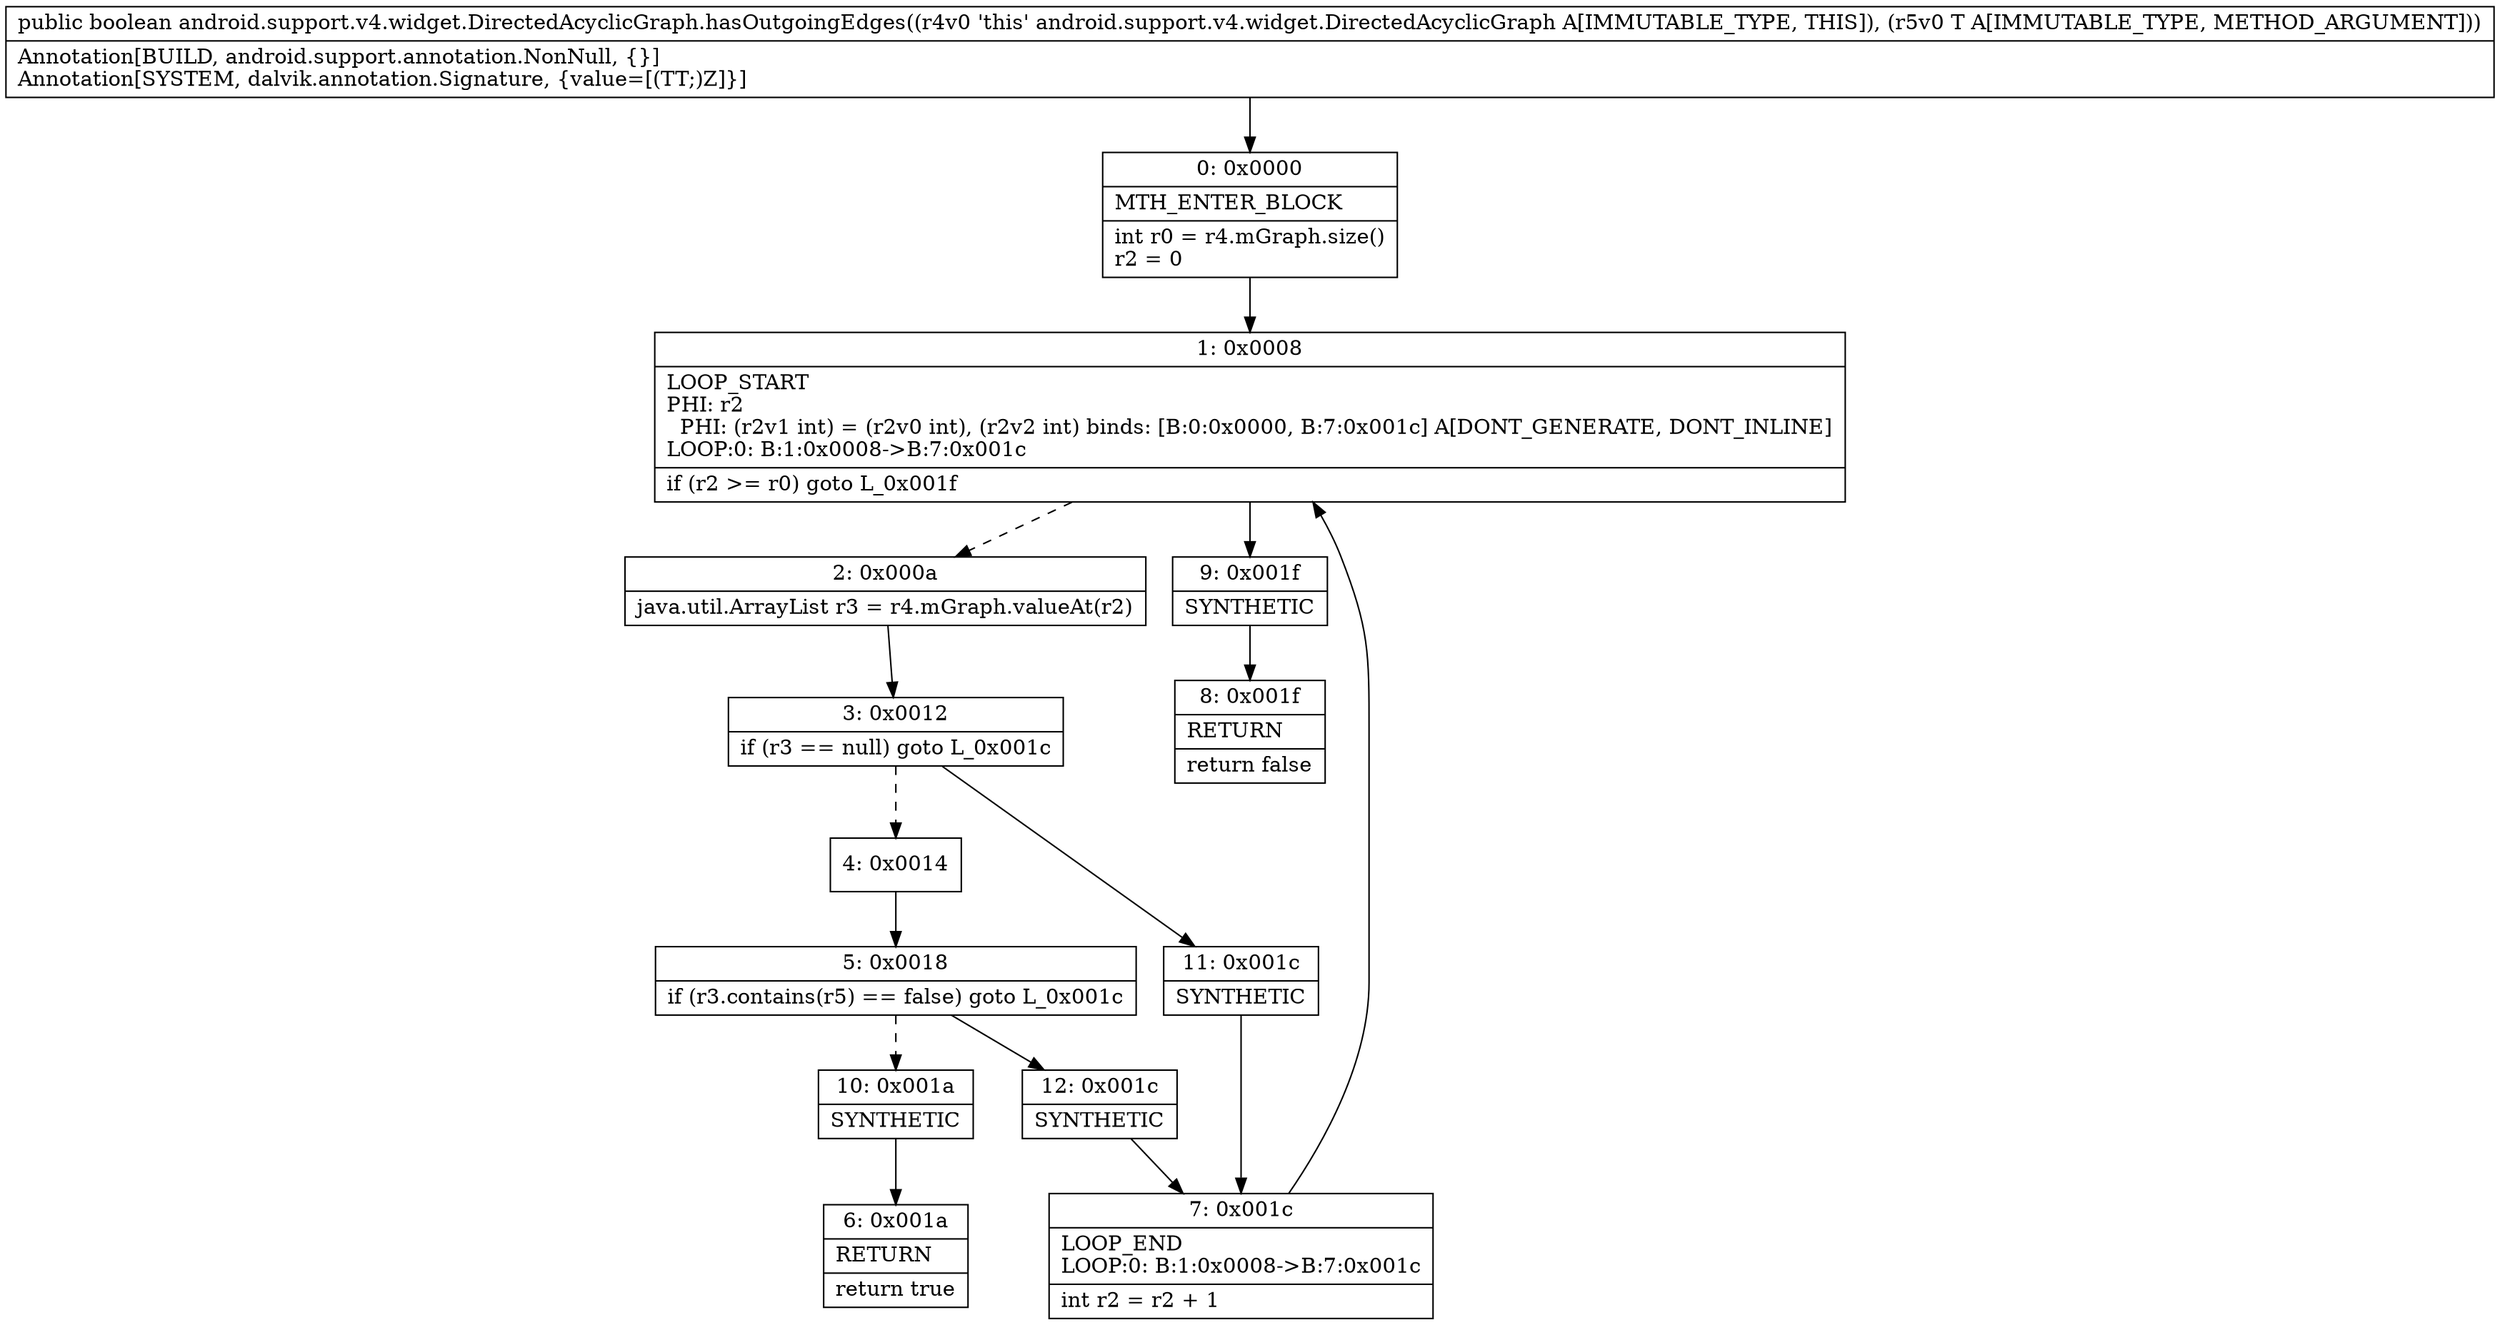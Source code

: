 digraph "CFG forandroid.support.v4.widget.DirectedAcyclicGraph.hasOutgoingEdges(Ljava\/lang\/Object;)Z" {
Node_0 [shape=record,label="{0\:\ 0x0000|MTH_ENTER_BLOCK\l|int r0 = r4.mGraph.size()\lr2 = 0\l}"];
Node_1 [shape=record,label="{1\:\ 0x0008|LOOP_START\lPHI: r2 \l  PHI: (r2v1 int) = (r2v0 int), (r2v2 int) binds: [B:0:0x0000, B:7:0x001c] A[DONT_GENERATE, DONT_INLINE]\lLOOP:0: B:1:0x0008\-\>B:7:0x001c\l|if (r2 \>= r0) goto L_0x001f\l}"];
Node_2 [shape=record,label="{2\:\ 0x000a|java.util.ArrayList r3 = r4.mGraph.valueAt(r2)\l}"];
Node_3 [shape=record,label="{3\:\ 0x0012|if (r3 == null) goto L_0x001c\l}"];
Node_4 [shape=record,label="{4\:\ 0x0014}"];
Node_5 [shape=record,label="{5\:\ 0x0018|if (r3.contains(r5) == false) goto L_0x001c\l}"];
Node_6 [shape=record,label="{6\:\ 0x001a|RETURN\l|return true\l}"];
Node_7 [shape=record,label="{7\:\ 0x001c|LOOP_END\lLOOP:0: B:1:0x0008\-\>B:7:0x001c\l|int r2 = r2 + 1\l}"];
Node_8 [shape=record,label="{8\:\ 0x001f|RETURN\l|return false\l}"];
Node_9 [shape=record,label="{9\:\ 0x001f|SYNTHETIC\l}"];
Node_10 [shape=record,label="{10\:\ 0x001a|SYNTHETIC\l}"];
Node_11 [shape=record,label="{11\:\ 0x001c|SYNTHETIC\l}"];
Node_12 [shape=record,label="{12\:\ 0x001c|SYNTHETIC\l}"];
MethodNode[shape=record,label="{public boolean android.support.v4.widget.DirectedAcyclicGraph.hasOutgoingEdges((r4v0 'this' android.support.v4.widget.DirectedAcyclicGraph A[IMMUTABLE_TYPE, THIS]), (r5v0 T A[IMMUTABLE_TYPE, METHOD_ARGUMENT]))  | Annotation[BUILD, android.support.annotation.NonNull, \{\}]\lAnnotation[SYSTEM, dalvik.annotation.Signature, \{value=[(TT;)Z]\}]\l}"];
MethodNode -> Node_0;
Node_0 -> Node_1;
Node_1 -> Node_2[style=dashed];
Node_1 -> Node_9;
Node_2 -> Node_3;
Node_3 -> Node_4[style=dashed];
Node_3 -> Node_11;
Node_4 -> Node_5;
Node_5 -> Node_10[style=dashed];
Node_5 -> Node_12;
Node_7 -> Node_1;
Node_9 -> Node_8;
Node_10 -> Node_6;
Node_11 -> Node_7;
Node_12 -> Node_7;
}


